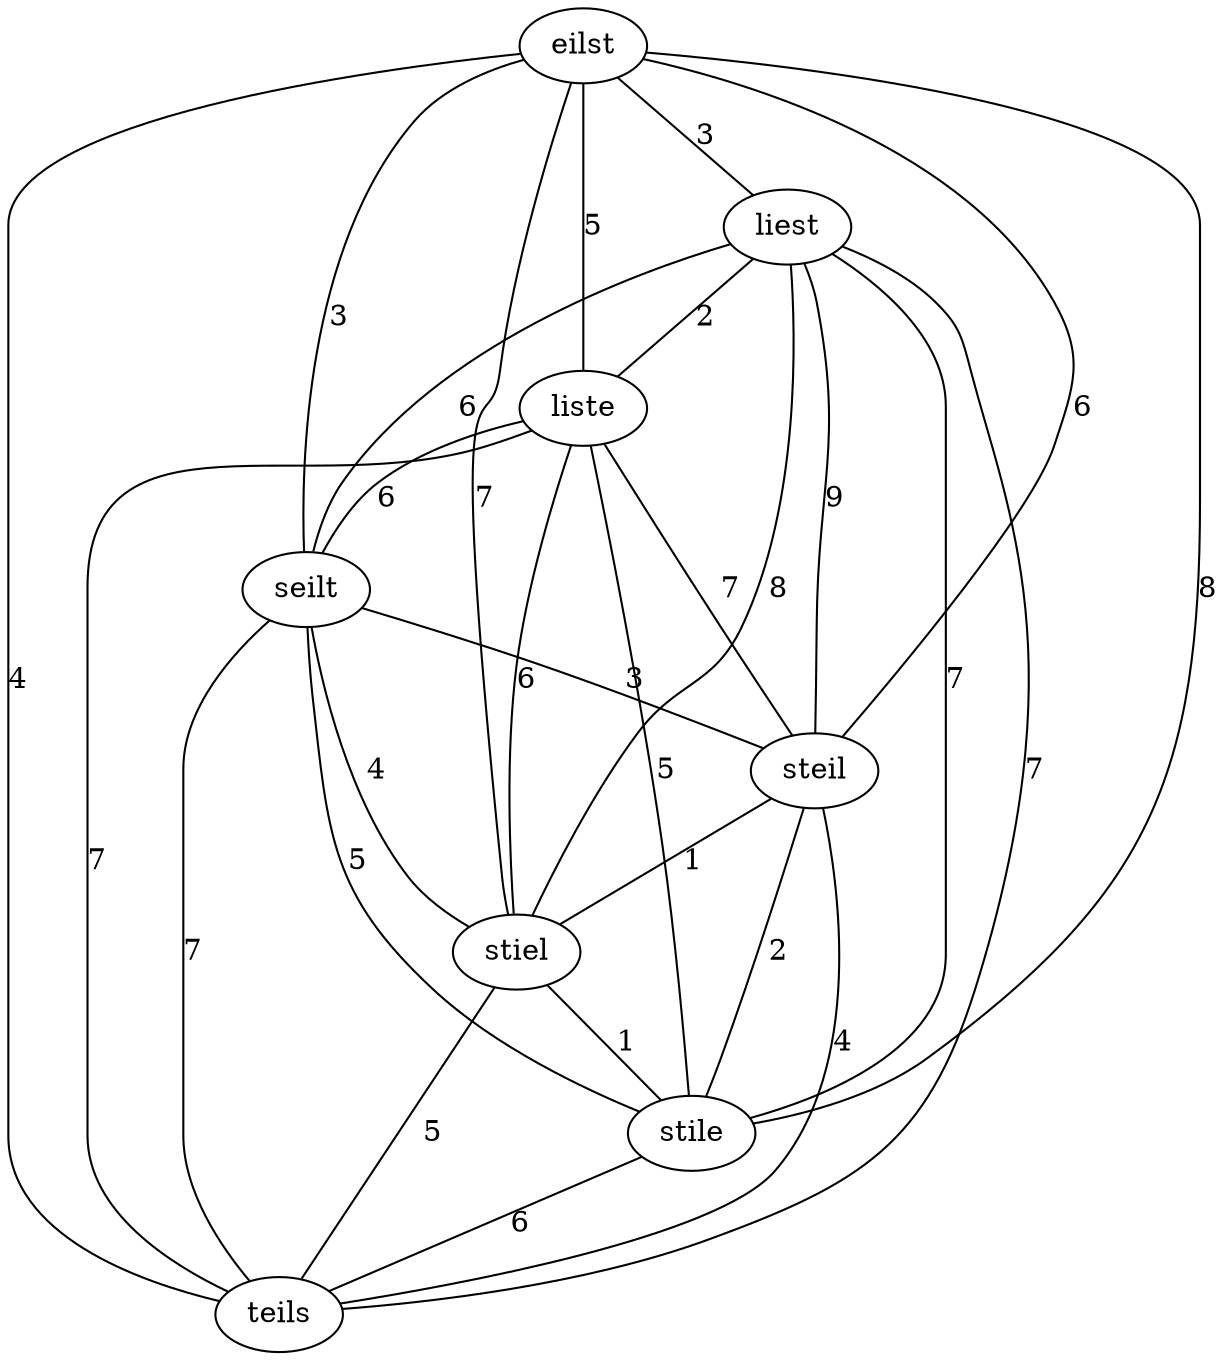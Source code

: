 graph {
	eilst -- liest [ label="3" ];
	eilst -- liste [ label="5" ];
	eilst -- seilt [ label="3" ];
	eilst -- steil [ label="6" ];
	eilst -- stiel [ label="7" ];
	eilst -- stile [ label="8" ];
	eilst -- teils [ label="4" ];
	liest -- liste [ label="2" ];
	liest -- seilt [ label="6" ];
	liest -- steil [ label="9" ];
	liest -- stiel [ label="8" ];
	liest -- stile [ label="7" ];
	liest -- teils [ label="7" ];
	liste -- seilt [ label="6" ];
	liste -- steil [ label="7" ];
	liste -- stiel [ label="6" ];
	liste -- stile [ label="5" ];
	liste -- teils [ label="7" ];
	seilt -- steil [ label="3" ];
	seilt -- stiel [ label="4" ];
	seilt -- stile [ label="5" ];
	seilt -- teils [ label="7" ];
	steil -- stiel [ label="1" ];
	steil -- stile [ label="2" ];
	steil -- teils [ label="4" ];
	stiel -- stile [ label="1" ];
	stiel -- teils [ label="5" ];
	stile -- teils [ label="6" ];
}